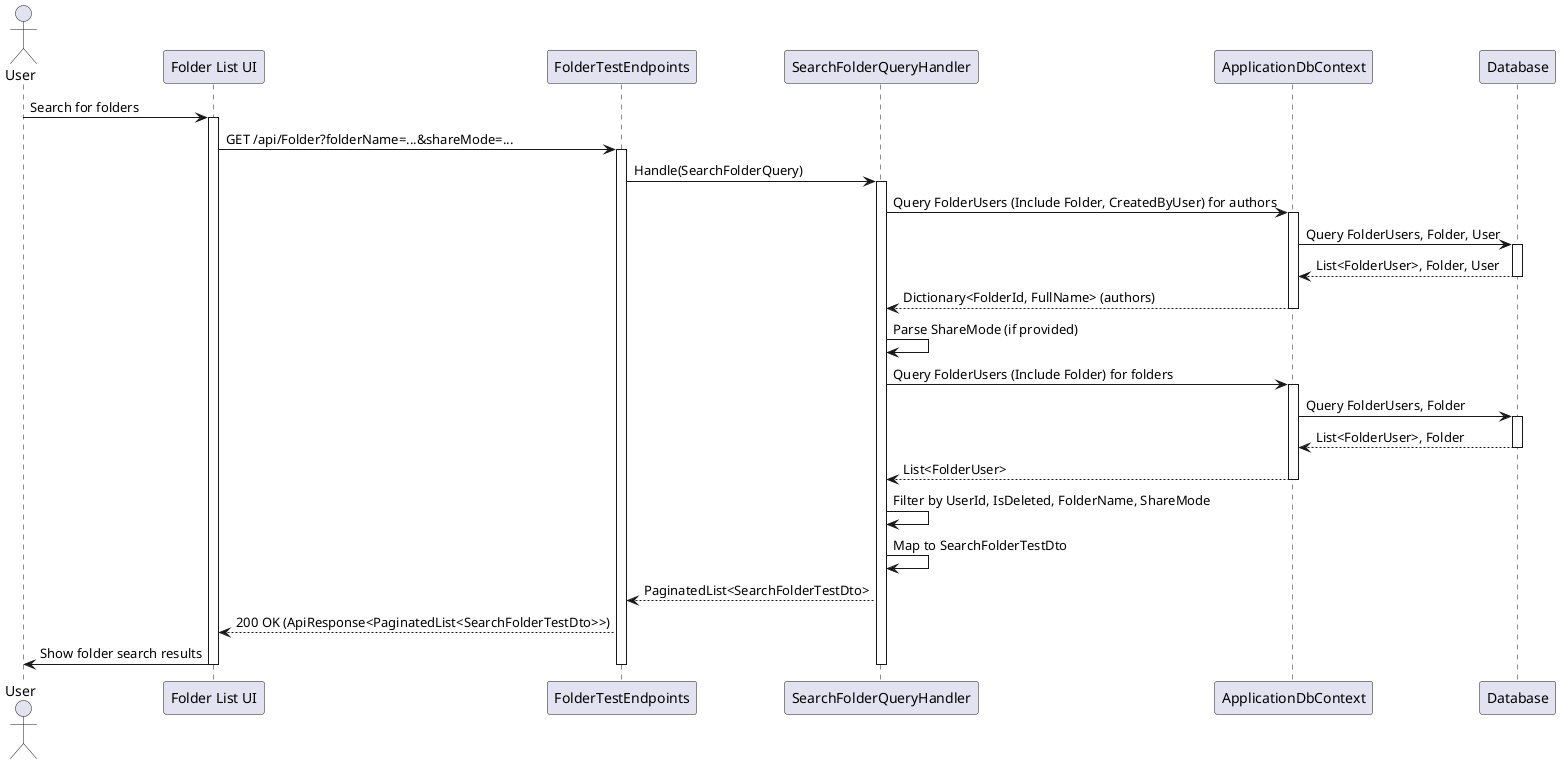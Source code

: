 @startuml
actor User
participant "Folder List UI" as UI
participant FolderTestEndpoints
participant SearchFolderQueryHandler as Handler
participant ApplicationDbContext
participant Database

User -> UI : Search for folders
activate UI
UI -> FolderTestEndpoints : GET /api/Folder?folderName=...&shareMode=...
activate FolderTestEndpoints
FolderTestEndpoints -> Handler : Handle(SearchFolderQuery)
activate Handler
Handler -> ApplicationDbContext : Query FolderUsers (Include Folder, CreatedByUser) for authors
activate ApplicationDbContext
ApplicationDbContext -> Database : Query FolderUsers, Folder, User
activate Database
Database --> ApplicationDbContext : List<FolderUser>, Folder, User
deactivate Database
ApplicationDbContext --> Handler : Dictionary<FolderId, FullName> (authors)
deactivate ApplicationDbContext
Handler -> Handler : Parse ShareMode (if provided)
Handler -> ApplicationDbContext : Query FolderUsers (Include Folder) for folders
activate ApplicationDbContext
ApplicationDbContext -> Database : Query FolderUsers, Folder
activate Database
Database --> ApplicationDbContext : List<FolderUser>, Folder
deactivate Database
ApplicationDbContext --> Handler : List<FolderUser>
deactivate ApplicationDbContext
Handler -> Handler : Filter by UserId, IsDeleted, FolderName, ShareMode
Handler -> Handler : Map to SearchFolderTestDto
Handler --> FolderTestEndpoints : PaginatedList<SearchFolderTestDto>
FolderTestEndpoints --> UI : 200 OK (ApiResponse<PaginatedList<SearchFolderTestDto>>)
UI -> User : Show folder search results
deactivate Handler
deactivate FolderTestEndpoints
deactivate UI
@enduml